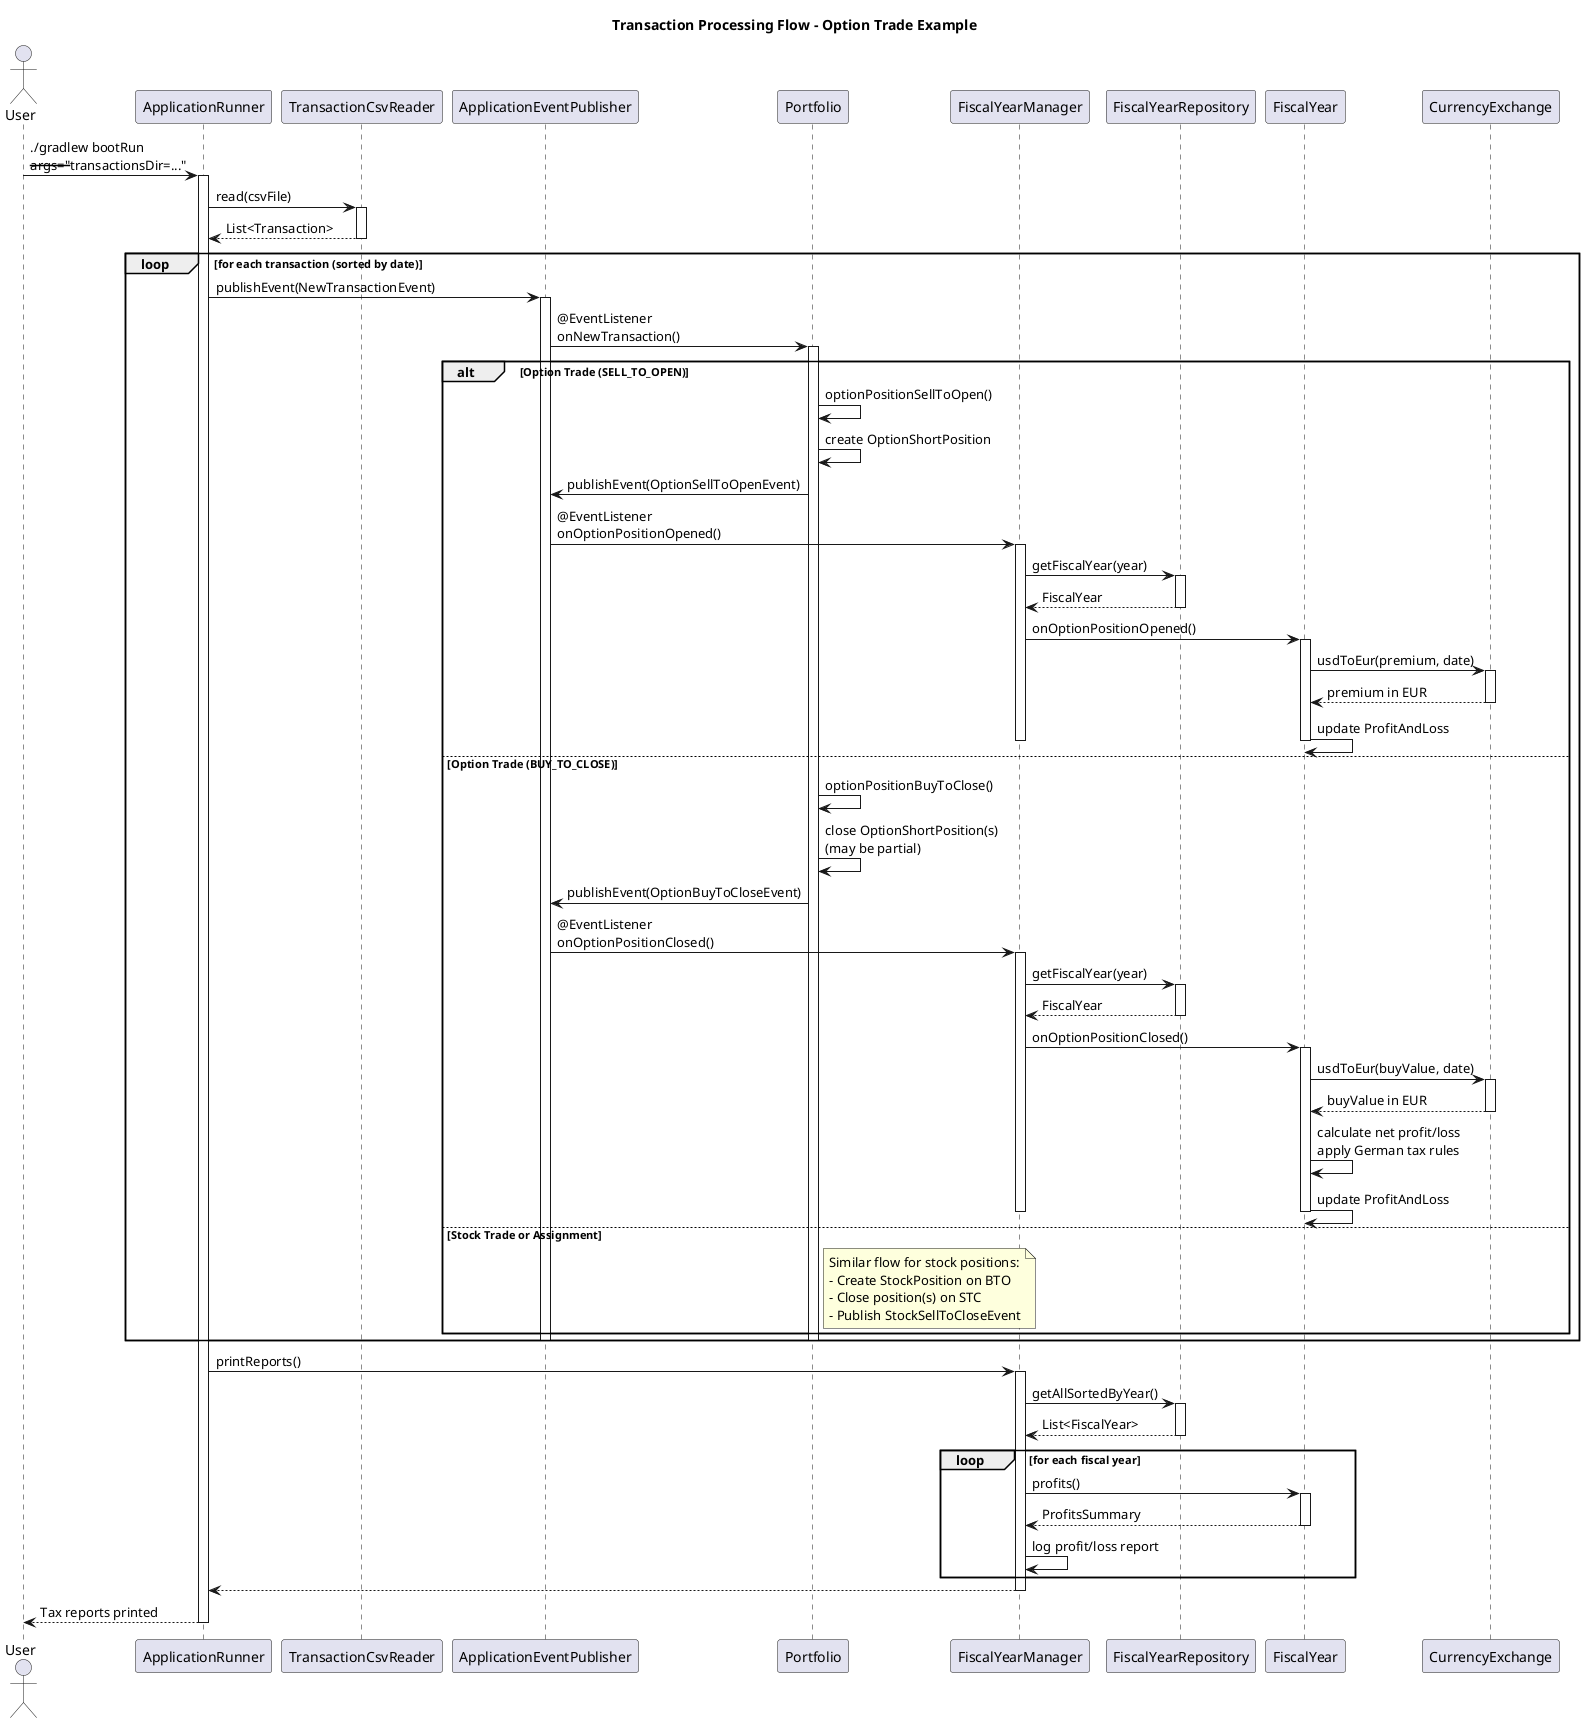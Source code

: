 @startuml Transaction Processing Flow

title Transaction Processing Flow - Option Trade Example

actor User
participant ApplicationRunner as runner
participant TransactionCsvReader as reader
participant ApplicationEventPublisher as publisher
participant Portfolio as portfolio
participant FiscalYearManager as fiscalMgr
participant FiscalYearRepository as fiscalRepo
participant FiscalYear as fiscalYear
participant CurrencyExchange as exchange

User -> runner : ./gradlew bootRun\n--args="--transactionsDir=..."

activate runner

runner -> reader : read(csvFile)
activate reader
reader --> runner : List<Transaction>
deactivate reader

loop for each transaction (sorted by date)
    runner -> publisher : publishEvent(NewTransactionEvent)
    activate publisher

    publisher -> portfolio : @EventListener\nonNewTransaction()
    activate portfolio

    alt Option Trade (SELL_TO_OPEN)
        portfolio -> portfolio : optionPositionSellToOpen()
        portfolio -> portfolio : create OptionShortPosition
        portfolio -> publisher : publishEvent(OptionSellToOpenEvent)

        publisher -> fiscalMgr : @EventListener\nonOptionPositionOpened()
        activate fiscalMgr
        fiscalMgr -> fiscalRepo : getFiscalYear(year)
        activate fiscalRepo
        fiscalRepo --> fiscalMgr : FiscalYear
        deactivate fiscalRepo

        fiscalMgr -> fiscalYear : onOptionPositionOpened()
        activate fiscalYear
        fiscalYear -> exchange : usdToEur(premium, date)
        activate exchange
        exchange --> fiscalYear : premium in EUR
        deactivate exchange
        fiscalYear -> fiscalYear : update ProfitAndLoss
        deactivate fiscalYear
        deactivate fiscalMgr

    else Option Trade (BUY_TO_CLOSE)
        portfolio -> portfolio : optionPositionBuyToClose()
        portfolio -> portfolio : close OptionShortPosition(s)\n(may be partial)
        portfolio -> publisher : publishEvent(OptionBuyToCloseEvent)

        publisher -> fiscalMgr : @EventListener\nonOptionPositionClosed()
        activate fiscalMgr
        fiscalMgr -> fiscalRepo : getFiscalYear(year)
        activate fiscalRepo
        fiscalRepo --> fiscalMgr : FiscalYear
        deactivate fiscalRepo

        fiscalMgr -> fiscalYear : onOptionPositionClosed()
        activate fiscalYear
        fiscalYear -> exchange : usdToEur(buyValue, date)
        activate exchange
        exchange --> fiscalYear : buyValue in EUR
        deactivate exchange
        fiscalYear -> fiscalYear : calculate net profit/loss\napply German tax rules
        fiscalYear -> fiscalYear : update ProfitAndLoss
        deactivate fiscalYear
        deactivate fiscalMgr

    else Stock Trade or Assignment
        note right of portfolio
            Similar flow for stock positions:
            - Create StockPosition on BTO
            - Close position(s) on STC
            - Publish StockSellToCloseEvent
        end note
    end

    deactivate portfolio
    deactivate publisher
end

runner -> fiscalMgr : printReports()
activate fiscalMgr
fiscalMgr -> fiscalRepo : getAllSortedByYear()
activate fiscalRepo
fiscalRepo --> fiscalMgr : List<FiscalYear>
deactivate fiscalRepo

loop for each fiscal year
    fiscalMgr -> fiscalYear : profits()
    activate fiscalYear
    fiscalYear --> fiscalMgr : ProfitsSummary
    deactivate fiscalYear
    fiscalMgr -> fiscalMgr : log profit/loss report
end

fiscalMgr --> runner
deactivate fiscalMgr

runner --> User : Tax reports printed
deactivate runner

@enduml